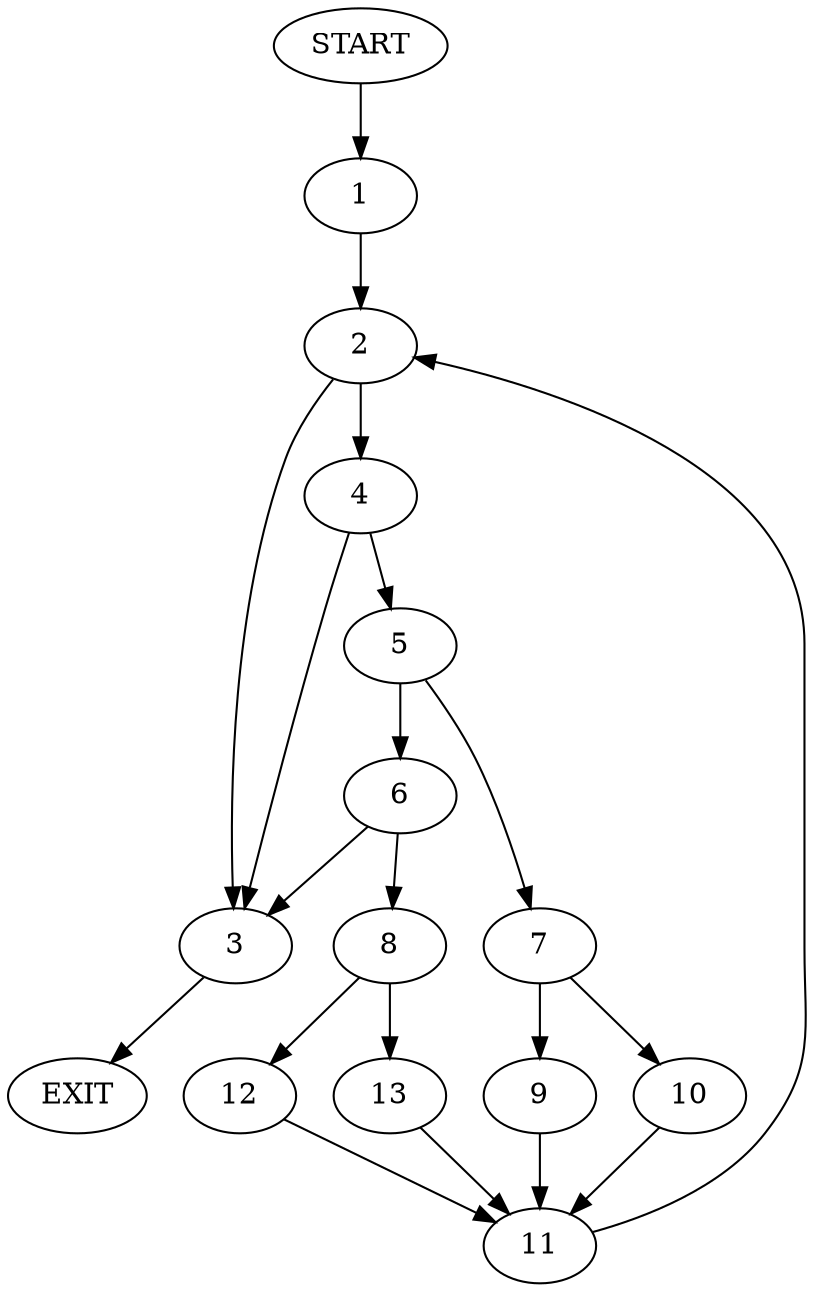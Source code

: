 digraph {
0 [label="START"]
14 [label="EXIT"]
0 -> 1
1 -> 2
2 -> 3
2 -> 4
3 -> 14
4 -> 5
4 -> 3
5 -> 6
5 -> 7
6 -> 3
6 -> 8
7 -> 9
7 -> 10
9 -> 11
10 -> 11
11 -> 2
8 -> 12
8 -> 13
12 -> 11
13 -> 11
}
